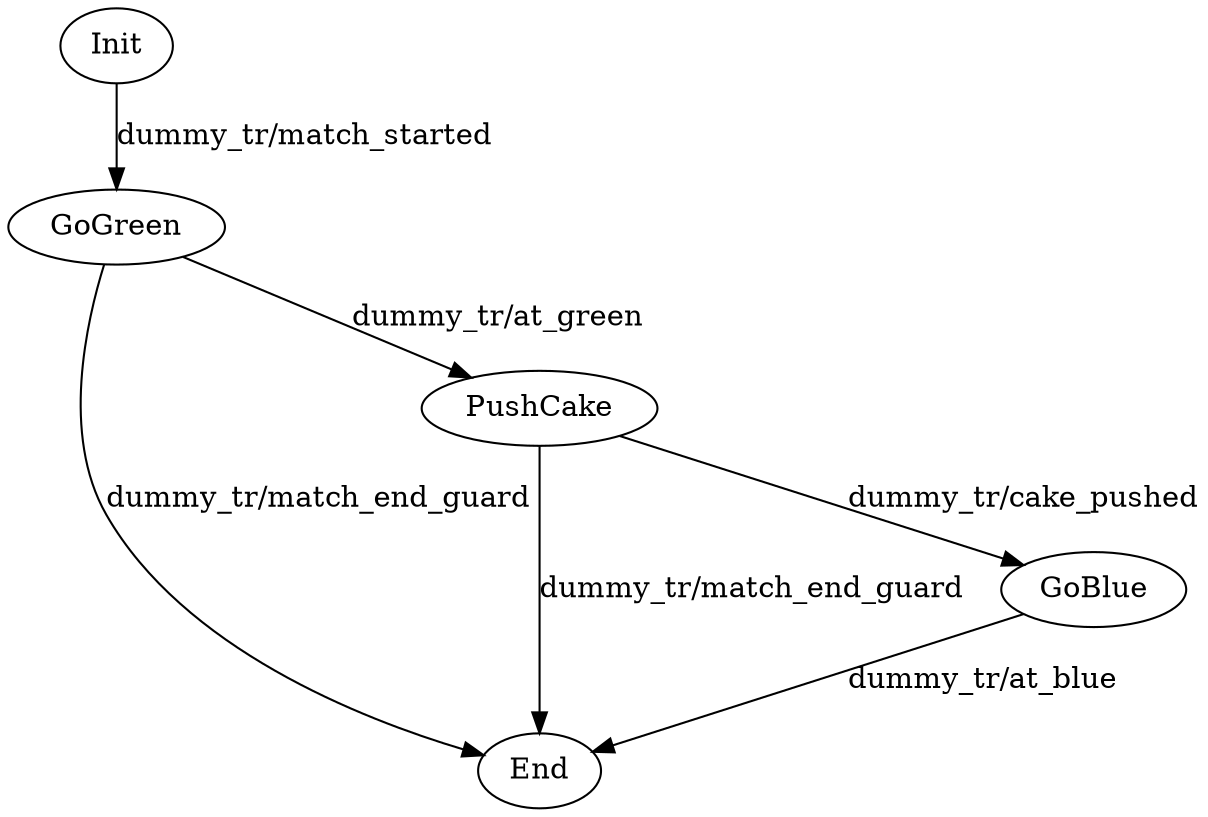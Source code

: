 #init Init
digraph statemachine {
    Init [comment="init_enter/init_leave"]
    End  [comment="end_enter"]
    GoGreen [comment="gogreen_enter"]
    PushCake [comment="pushcake_enter/pushcake_leave"]
    GoBlue  [comment="goblue_enter/goblue_leave"]

    Init -> GoGreen [label="dummy_tr/match_started"]
    GoGreen -> PushCake [label="dummy_tr/at_green"]
    PushCake -> GoBlue [label="dummy_tr/cake_pushed"]
    GoBlue -> End [label="dummy_tr/at_blue"]
    {GoGreen PushCake} -> End [label="dummy_tr/match_end_guard"]
}
